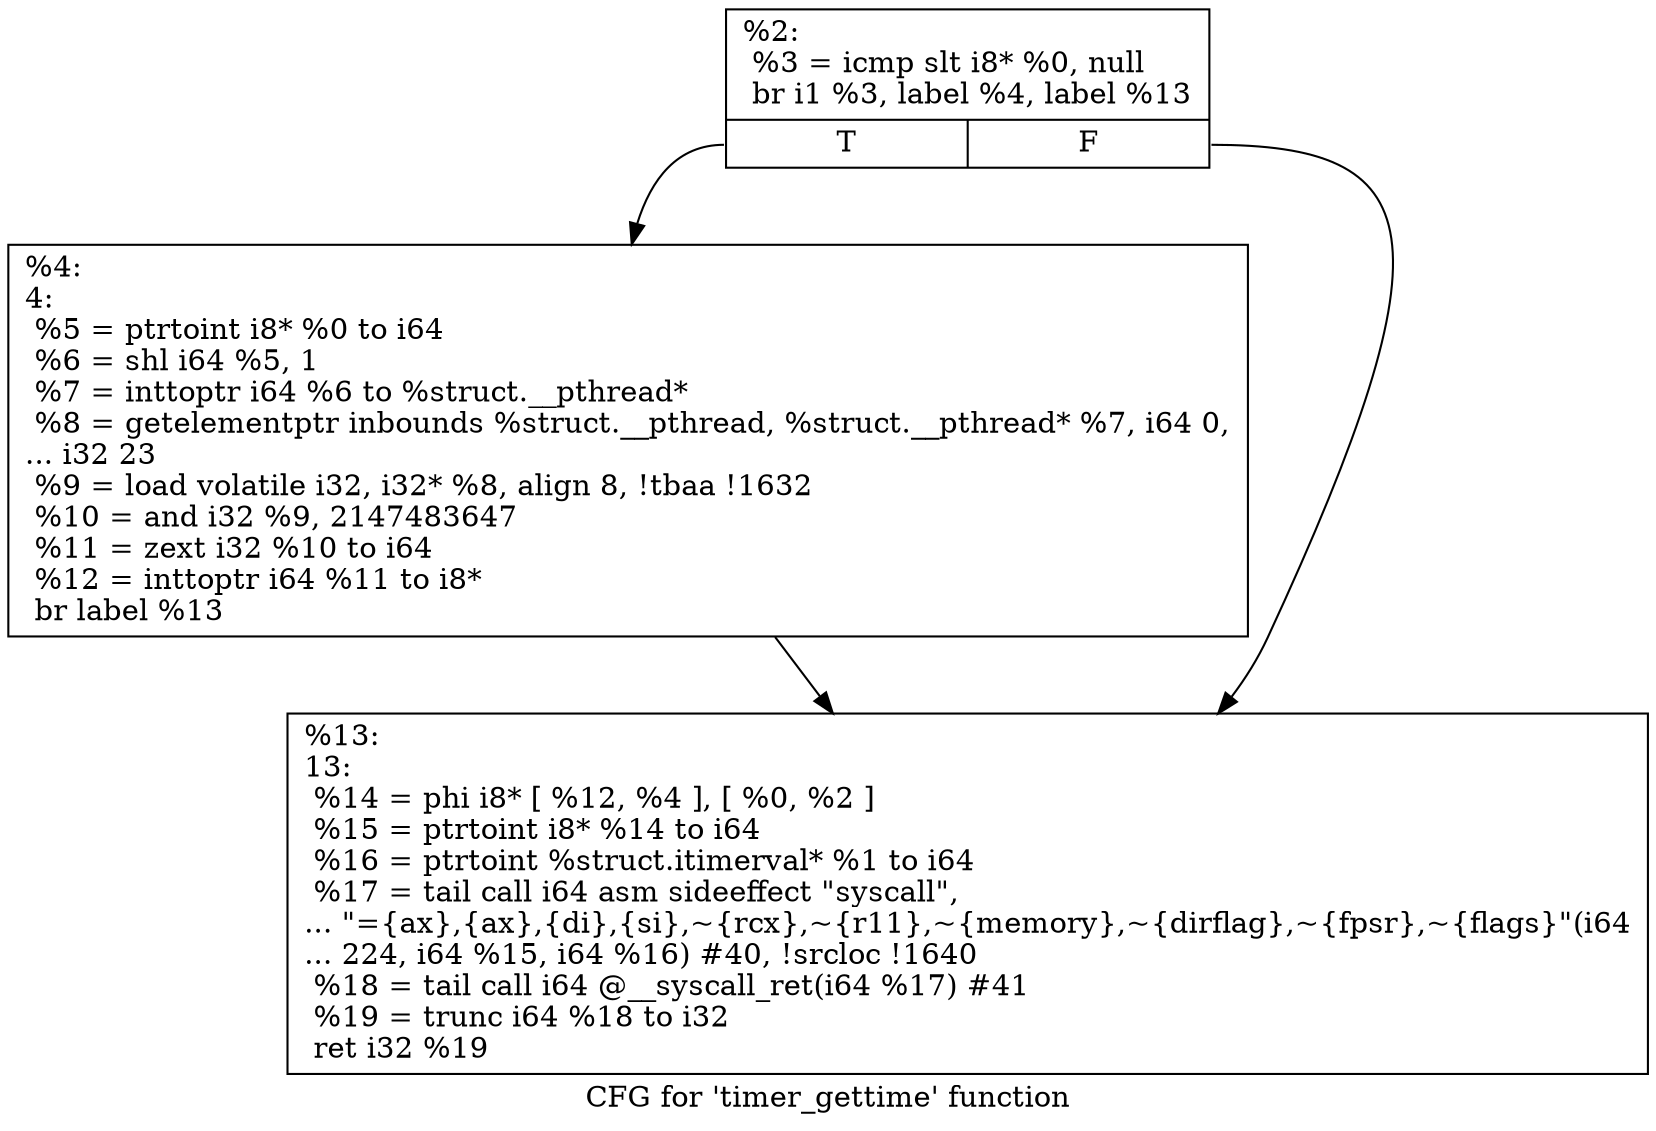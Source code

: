 digraph "CFG for 'timer_gettime' function" {
	label="CFG for 'timer_gettime' function";

	Node0x1d3d290 [shape=record,label="{%2:\l  %3 = icmp slt i8* %0, null\l  br i1 %3, label %4, label %13\l|{<s0>T|<s1>F}}"];
	Node0x1d3d290:s0 -> Node0x1d3d750;
	Node0x1d3d290:s1 -> Node0x1d3d7a0;
	Node0x1d3d750 [shape=record,label="{%4:\l4:                                                \l  %5 = ptrtoint i8* %0 to i64\l  %6 = shl i64 %5, 1\l  %7 = inttoptr i64 %6 to %struct.__pthread*\l  %8 = getelementptr inbounds %struct.__pthread, %struct.__pthread* %7, i64 0,\l... i32 23\l  %9 = load volatile i32, i32* %8, align 8, !tbaa !1632\l  %10 = and i32 %9, 2147483647\l  %11 = zext i32 %10 to i64\l  %12 = inttoptr i64 %11 to i8*\l  br label %13\l}"];
	Node0x1d3d750 -> Node0x1d3d7a0;
	Node0x1d3d7a0 [shape=record,label="{%13:\l13:                                               \l  %14 = phi i8* [ %12, %4 ], [ %0, %2 ]\l  %15 = ptrtoint i8* %14 to i64\l  %16 = ptrtoint %struct.itimerval* %1 to i64\l  %17 = tail call i64 asm sideeffect \"syscall\",\l... \"=\{ax\},\{ax\},\{di\},\{si\},~\{rcx\},~\{r11\},~\{memory\},~\{dirflag\},~\{fpsr\},~\{flags\}\"(i64\l... 224, i64 %15, i64 %16) #40, !srcloc !1640\l  %18 = tail call i64 @__syscall_ret(i64 %17) #41\l  %19 = trunc i64 %18 to i32\l  ret i32 %19\l}"];
}
